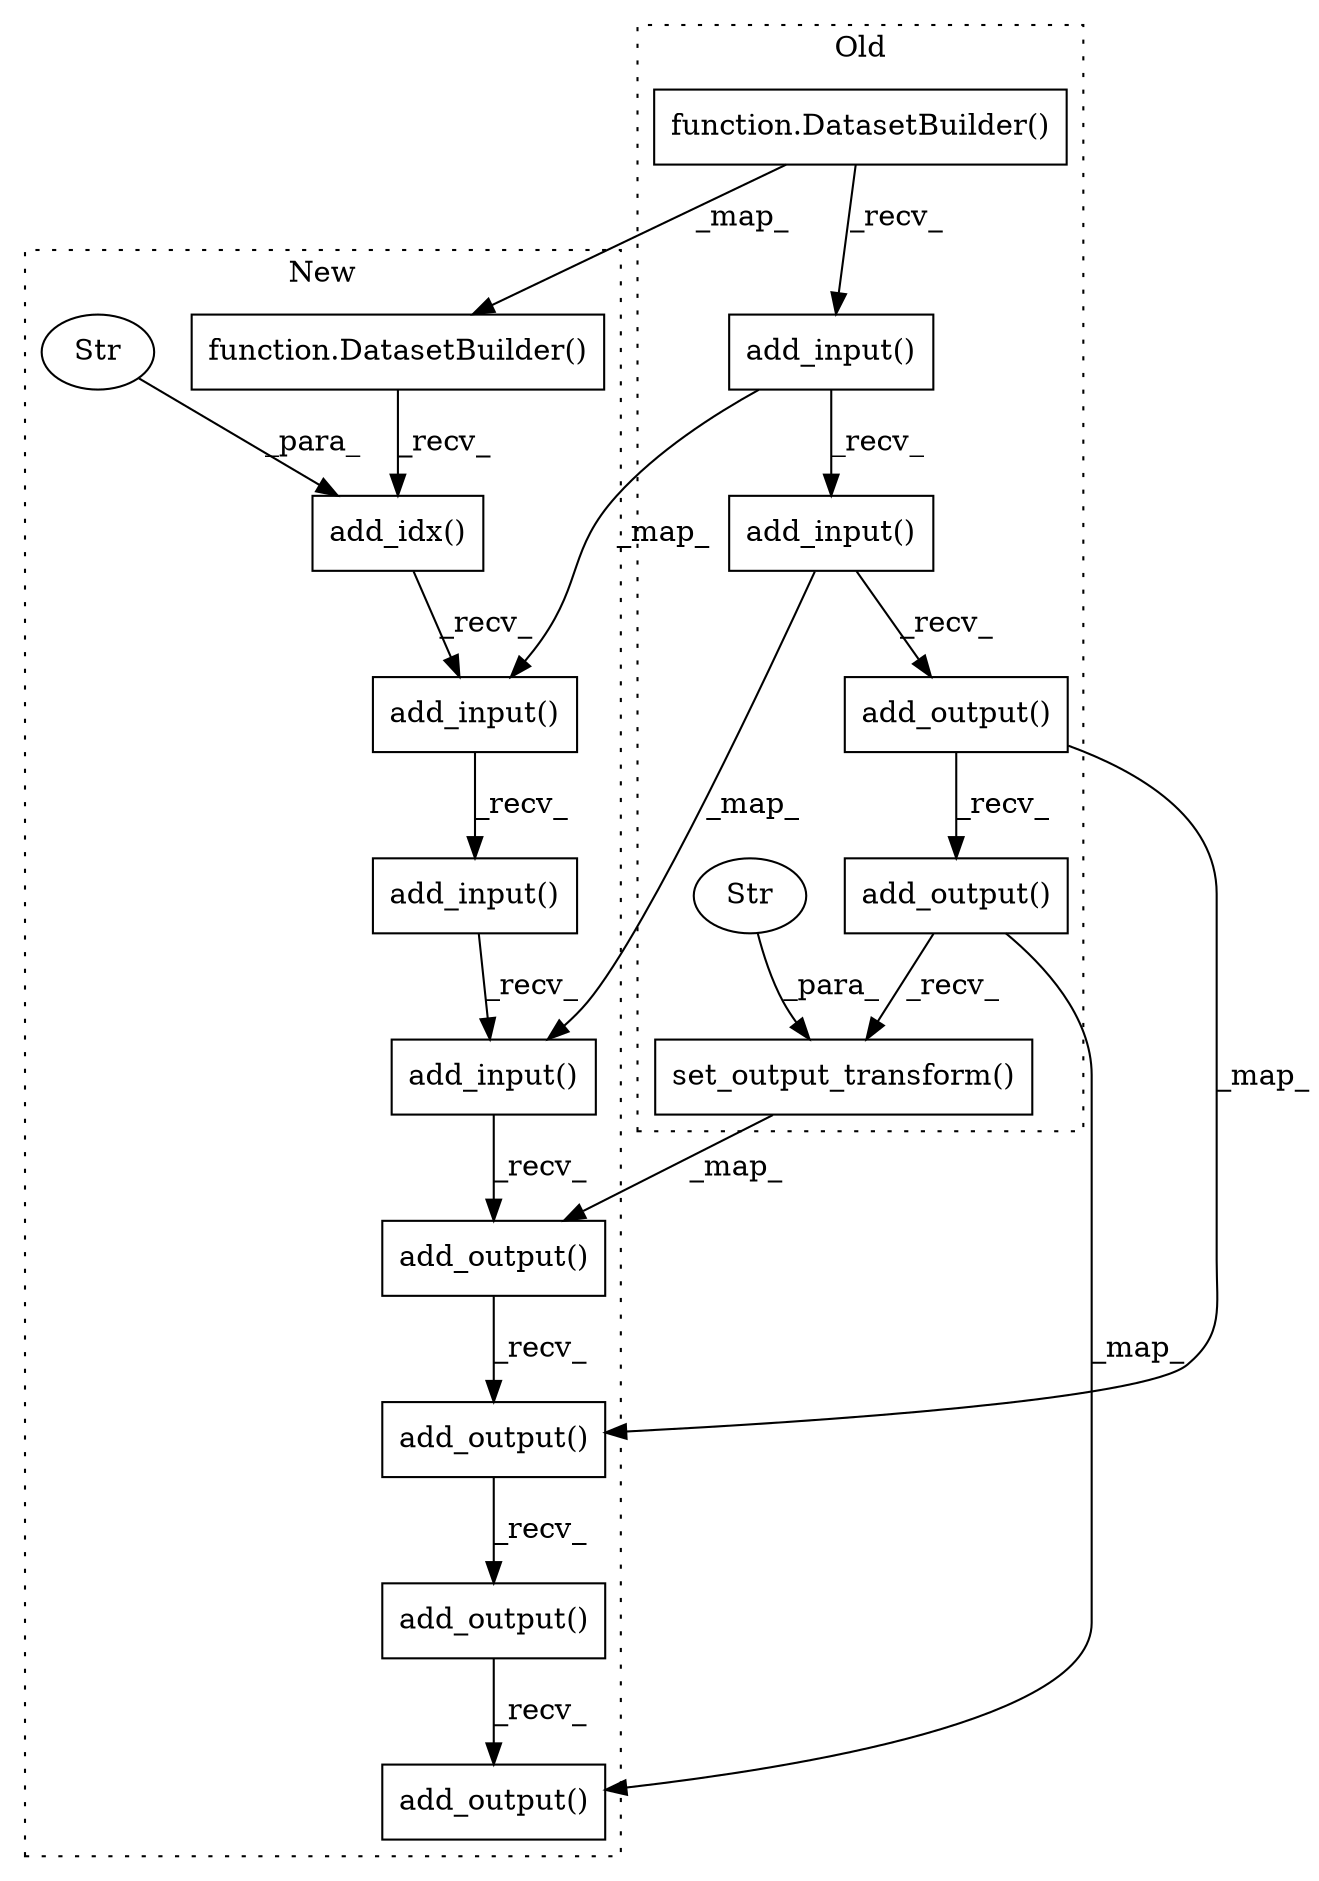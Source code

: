digraph G {
subgraph cluster0 {
1 [label="add_input()" a="75" s="210" l="70" shape="box"];
4 [label="function.DatasetBuilder()" a="75" s="210" l="16" shape="box"];
8 [label="set_output_transform()" a="75" s="210,541" l="309,1" shape="box"];
9 [label="Str" a="66" s="519" l="5" shape="ellipse"];
10 [label="add_output()" a="75" s="210" l="225" shape="box"];
12 [label="add_input()" a="75" s="210" l="127" shape="box"];
15 [label="add_output()" a="75" s="210" l="274" shape="box"];
label = "Old";
style="dotted";
}
subgraph cluster1 {
2 [label="add_input()" a="75" s="246" l="97" shape="box"];
3 [label="function.DatasetBuilder()" a="75" s="246" l="16" shape="box"];
5 [label="add_idx()" a="75" s="246,288" l="38,1" shape="box"];
6 [label="Str" a="66" s="284" l="4" shape="ellipse"];
7 [label="add_output()" a="75" s="246" l="312" shape="box"];
11 [label="add_output()" a="75" s="246" l="361" shape="box"];
13 [label="add_input()" a="75" s="246" l="236" shape="box"];
14 [label="add_output()" a="75" s="246" l="411" shape="box"];
16 [label="add_output()" a="75" s="246" l="460" shape="box"];
17 [label="add_input()" a="75" s="246" l="179" shape="box"];
label = "New";
style="dotted";
}
1 -> 2 [label="_map_"];
1 -> 12 [label="_recv_"];
2 -> 17 [label="_recv_"];
3 -> 5 [label="_recv_"];
4 -> 1 [label="_recv_"];
4 -> 3 [label="_map_"];
5 -> 2 [label="_recv_"];
6 -> 5 [label="_para_"];
7 -> 11 [label="_recv_"];
8 -> 7 [label="_map_"];
9 -> 8 [label="_para_"];
10 -> 11 [label="_map_"];
10 -> 15 [label="_recv_"];
11 -> 14 [label="_recv_"];
12 -> 13 [label="_map_"];
12 -> 10 [label="_recv_"];
13 -> 7 [label="_recv_"];
14 -> 16 [label="_recv_"];
15 -> 8 [label="_recv_"];
15 -> 16 [label="_map_"];
17 -> 13 [label="_recv_"];
}